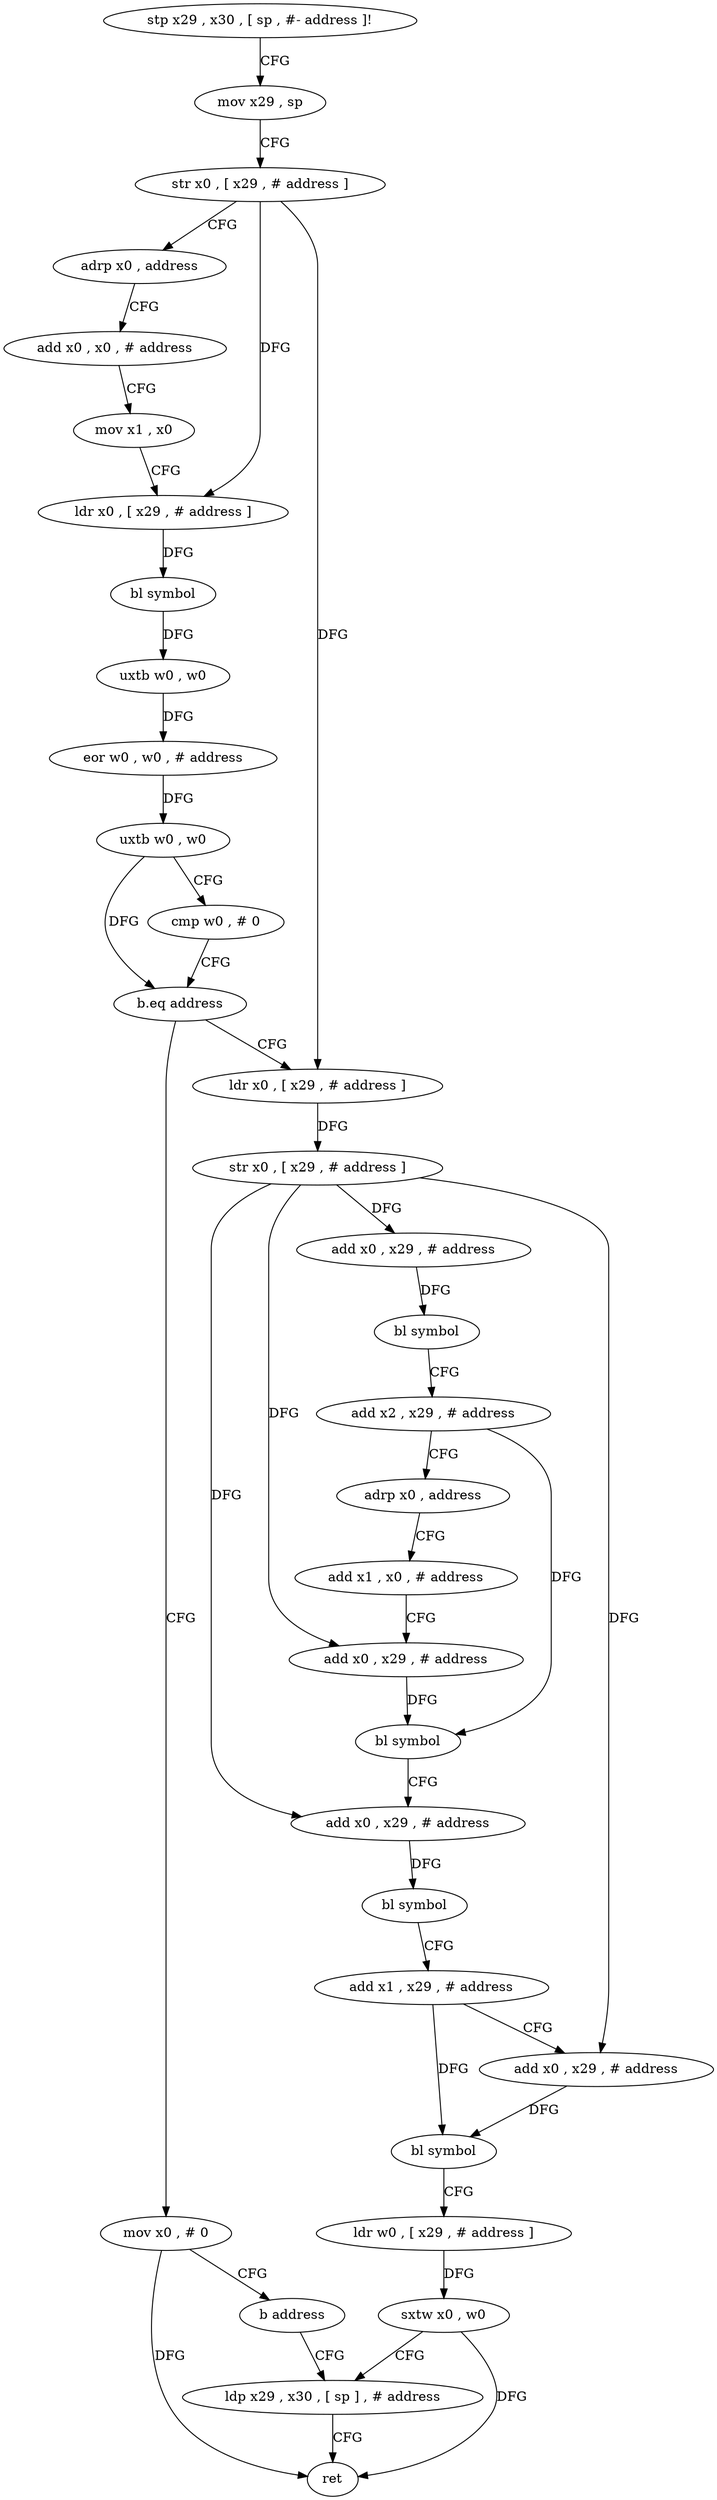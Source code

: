 digraph "func" {
"87152" [label = "stp x29 , x30 , [ sp , #- address ]!" ]
"87156" [label = "mov x29 , sp" ]
"87160" [label = "str x0 , [ x29 , # address ]" ]
"87164" [label = "adrp x0 , address" ]
"87168" [label = "add x0 , x0 , # address" ]
"87172" [label = "mov x1 , x0" ]
"87176" [label = "ldr x0 , [ x29 , # address ]" ]
"87180" [label = "bl symbol" ]
"87184" [label = "uxtb w0 , w0" ]
"87188" [label = "eor w0 , w0 , # address" ]
"87192" [label = "uxtb w0 , w0" ]
"87196" [label = "cmp w0 , # 0" ]
"87200" [label = "b.eq address" ]
"87212" [label = "ldr x0 , [ x29 , # address ]" ]
"87204" [label = "mov x0 , # 0" ]
"87216" [label = "str x0 , [ x29 , # address ]" ]
"87220" [label = "add x0 , x29 , # address" ]
"87224" [label = "bl symbol" ]
"87228" [label = "add x2 , x29 , # address" ]
"87232" [label = "adrp x0 , address" ]
"87236" [label = "add x1 , x0 , # address" ]
"87240" [label = "add x0 , x29 , # address" ]
"87244" [label = "bl symbol" ]
"87248" [label = "add x0 , x29 , # address" ]
"87252" [label = "bl symbol" ]
"87256" [label = "add x1 , x29 , # address" ]
"87260" [label = "add x0 , x29 , # address" ]
"87264" [label = "bl symbol" ]
"87268" [label = "ldr w0 , [ x29 , # address ]" ]
"87272" [label = "sxtw x0 , w0" ]
"87276" [label = "ldp x29 , x30 , [ sp ] , # address" ]
"87208" [label = "b address" ]
"87280" [label = "ret" ]
"87152" -> "87156" [ label = "CFG" ]
"87156" -> "87160" [ label = "CFG" ]
"87160" -> "87164" [ label = "CFG" ]
"87160" -> "87176" [ label = "DFG" ]
"87160" -> "87212" [ label = "DFG" ]
"87164" -> "87168" [ label = "CFG" ]
"87168" -> "87172" [ label = "CFG" ]
"87172" -> "87176" [ label = "CFG" ]
"87176" -> "87180" [ label = "DFG" ]
"87180" -> "87184" [ label = "DFG" ]
"87184" -> "87188" [ label = "DFG" ]
"87188" -> "87192" [ label = "DFG" ]
"87192" -> "87196" [ label = "CFG" ]
"87192" -> "87200" [ label = "DFG" ]
"87196" -> "87200" [ label = "CFG" ]
"87200" -> "87212" [ label = "CFG" ]
"87200" -> "87204" [ label = "CFG" ]
"87212" -> "87216" [ label = "DFG" ]
"87204" -> "87208" [ label = "CFG" ]
"87204" -> "87280" [ label = "DFG" ]
"87216" -> "87220" [ label = "DFG" ]
"87216" -> "87240" [ label = "DFG" ]
"87216" -> "87248" [ label = "DFG" ]
"87216" -> "87260" [ label = "DFG" ]
"87220" -> "87224" [ label = "DFG" ]
"87224" -> "87228" [ label = "CFG" ]
"87228" -> "87232" [ label = "CFG" ]
"87228" -> "87244" [ label = "DFG" ]
"87232" -> "87236" [ label = "CFG" ]
"87236" -> "87240" [ label = "CFG" ]
"87240" -> "87244" [ label = "DFG" ]
"87244" -> "87248" [ label = "CFG" ]
"87248" -> "87252" [ label = "DFG" ]
"87252" -> "87256" [ label = "CFG" ]
"87256" -> "87260" [ label = "CFG" ]
"87256" -> "87264" [ label = "DFG" ]
"87260" -> "87264" [ label = "DFG" ]
"87264" -> "87268" [ label = "CFG" ]
"87268" -> "87272" [ label = "DFG" ]
"87272" -> "87276" [ label = "CFG" ]
"87272" -> "87280" [ label = "DFG" ]
"87276" -> "87280" [ label = "CFG" ]
"87208" -> "87276" [ label = "CFG" ]
}
